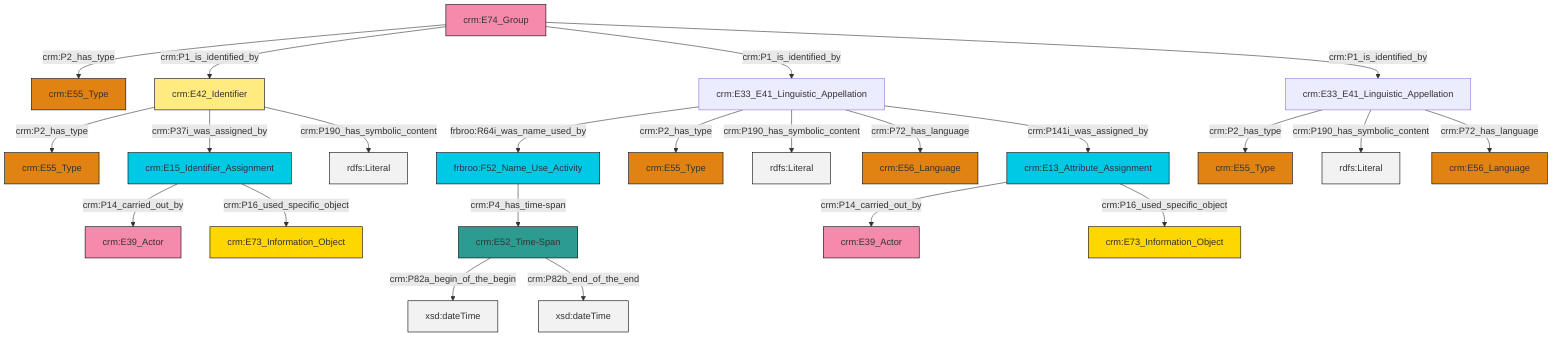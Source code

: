 graph TD
classDef Literal fill:#f2f2f2,stroke:#000000;
classDef CRM_Entity fill:#FFFFFF,stroke:#000000;
classDef Temporal_Entity fill:#00C9E6, stroke:#000000;
classDef Type fill:#E18312, stroke:#000000;
classDef Time-Span fill:#2C9C91, stroke:#000000;
classDef Appellation fill:#FFEB7F, stroke:#000000;
classDef Place fill:#008836, stroke:#000000;
classDef Persistent_Item fill:#B266B2, stroke:#000000;
classDef Conceptual_Object fill:#FFD700, stroke:#000000;
classDef Physical_Thing fill:#D2B48C, stroke:#000000;
classDef Actor fill:#f58aad, stroke:#000000;
classDef PC_Classes fill:#4ce600, stroke:#000000;
classDef Multi fill:#cccccc,stroke:#000000;

2["crm:E42_Identifier"]:::Appellation -->|crm:P2_has_type| 3["crm:E55_Type"]:::Type
2["crm:E42_Identifier"]:::Appellation -->|crm:P37i_was_assigned_by| 4["crm:E15_Identifier_Assignment"]:::Temporal_Entity
7["crm:E33_E41_Linguistic_Appellation"]:::Default -->|crm:P2_has_type| 5["crm:E55_Type"]:::Type
0["frbroo:F52_Name_Use_Activity"]:::Temporal_Entity -->|crm:P4_has_time-span| 8["crm:E52_Time-Span"]:::Time-Span
9["crm:E33_E41_Linguistic_Appellation"]:::Default -->|frbroo:R64i_was_name_used_by| 0["frbroo:F52_Name_Use_Activity"]:::Temporal_Entity
4["crm:E15_Identifier_Assignment"]:::Temporal_Entity -->|crm:P14_carried_out_by| 11["crm:E39_Actor"]:::Actor
15["crm:E13_Attribute_Assignment"]:::Temporal_Entity -->|crm:P14_carried_out_by| 16["crm:E39_Actor"]:::Actor
9["crm:E33_E41_Linguistic_Appellation"]:::Default -->|crm:P2_has_type| 17["crm:E55_Type"]:::Type
18["crm:E74_Group"]:::Actor -->|crm:P2_has_type| 19["crm:E55_Type"]:::Type
8["crm:E52_Time-Span"]:::Time-Span -->|crm:P82a_begin_of_the_begin| 23[xsd:dateTime]:::Literal
7["crm:E33_E41_Linguistic_Appellation"]:::Default -->|crm:P190_has_symbolic_content| 31[rdfs:Literal]:::Literal
9["crm:E33_E41_Linguistic_Appellation"]:::Default -->|crm:P190_has_symbolic_content| 32[rdfs:Literal]:::Literal
7["crm:E33_E41_Linguistic_Appellation"]:::Default -->|crm:P72_has_language| 12["crm:E56_Language"]:::Type
9["crm:E33_E41_Linguistic_Appellation"]:::Default -->|crm:P72_has_language| 20["crm:E56_Language"]:::Type
18["crm:E74_Group"]:::Actor -->|crm:P1_is_identified_by| 2["crm:E42_Identifier"]:::Appellation
4["crm:E15_Identifier_Assignment"]:::Temporal_Entity -->|crm:P16_used_specific_object| 29["crm:E73_Information_Object"]:::Conceptual_Object
2["crm:E42_Identifier"]:::Appellation -->|crm:P190_has_symbolic_content| 38[rdfs:Literal]:::Literal
18["crm:E74_Group"]:::Actor -->|crm:P1_is_identified_by| 9["crm:E33_E41_Linguistic_Appellation"]:::Default
18["crm:E74_Group"]:::Actor -->|crm:P1_is_identified_by| 7["crm:E33_E41_Linguistic_Appellation"]:::Default
8["crm:E52_Time-Span"]:::Time-Span -->|crm:P82b_end_of_the_end| 39[xsd:dateTime]:::Literal
9["crm:E33_E41_Linguistic_Appellation"]:::Default -->|crm:P141i_was_assigned_by| 15["crm:E13_Attribute_Assignment"]:::Temporal_Entity
15["crm:E13_Attribute_Assignment"]:::Temporal_Entity -->|crm:P16_used_specific_object| 27["crm:E73_Information_Object"]:::Conceptual_Object